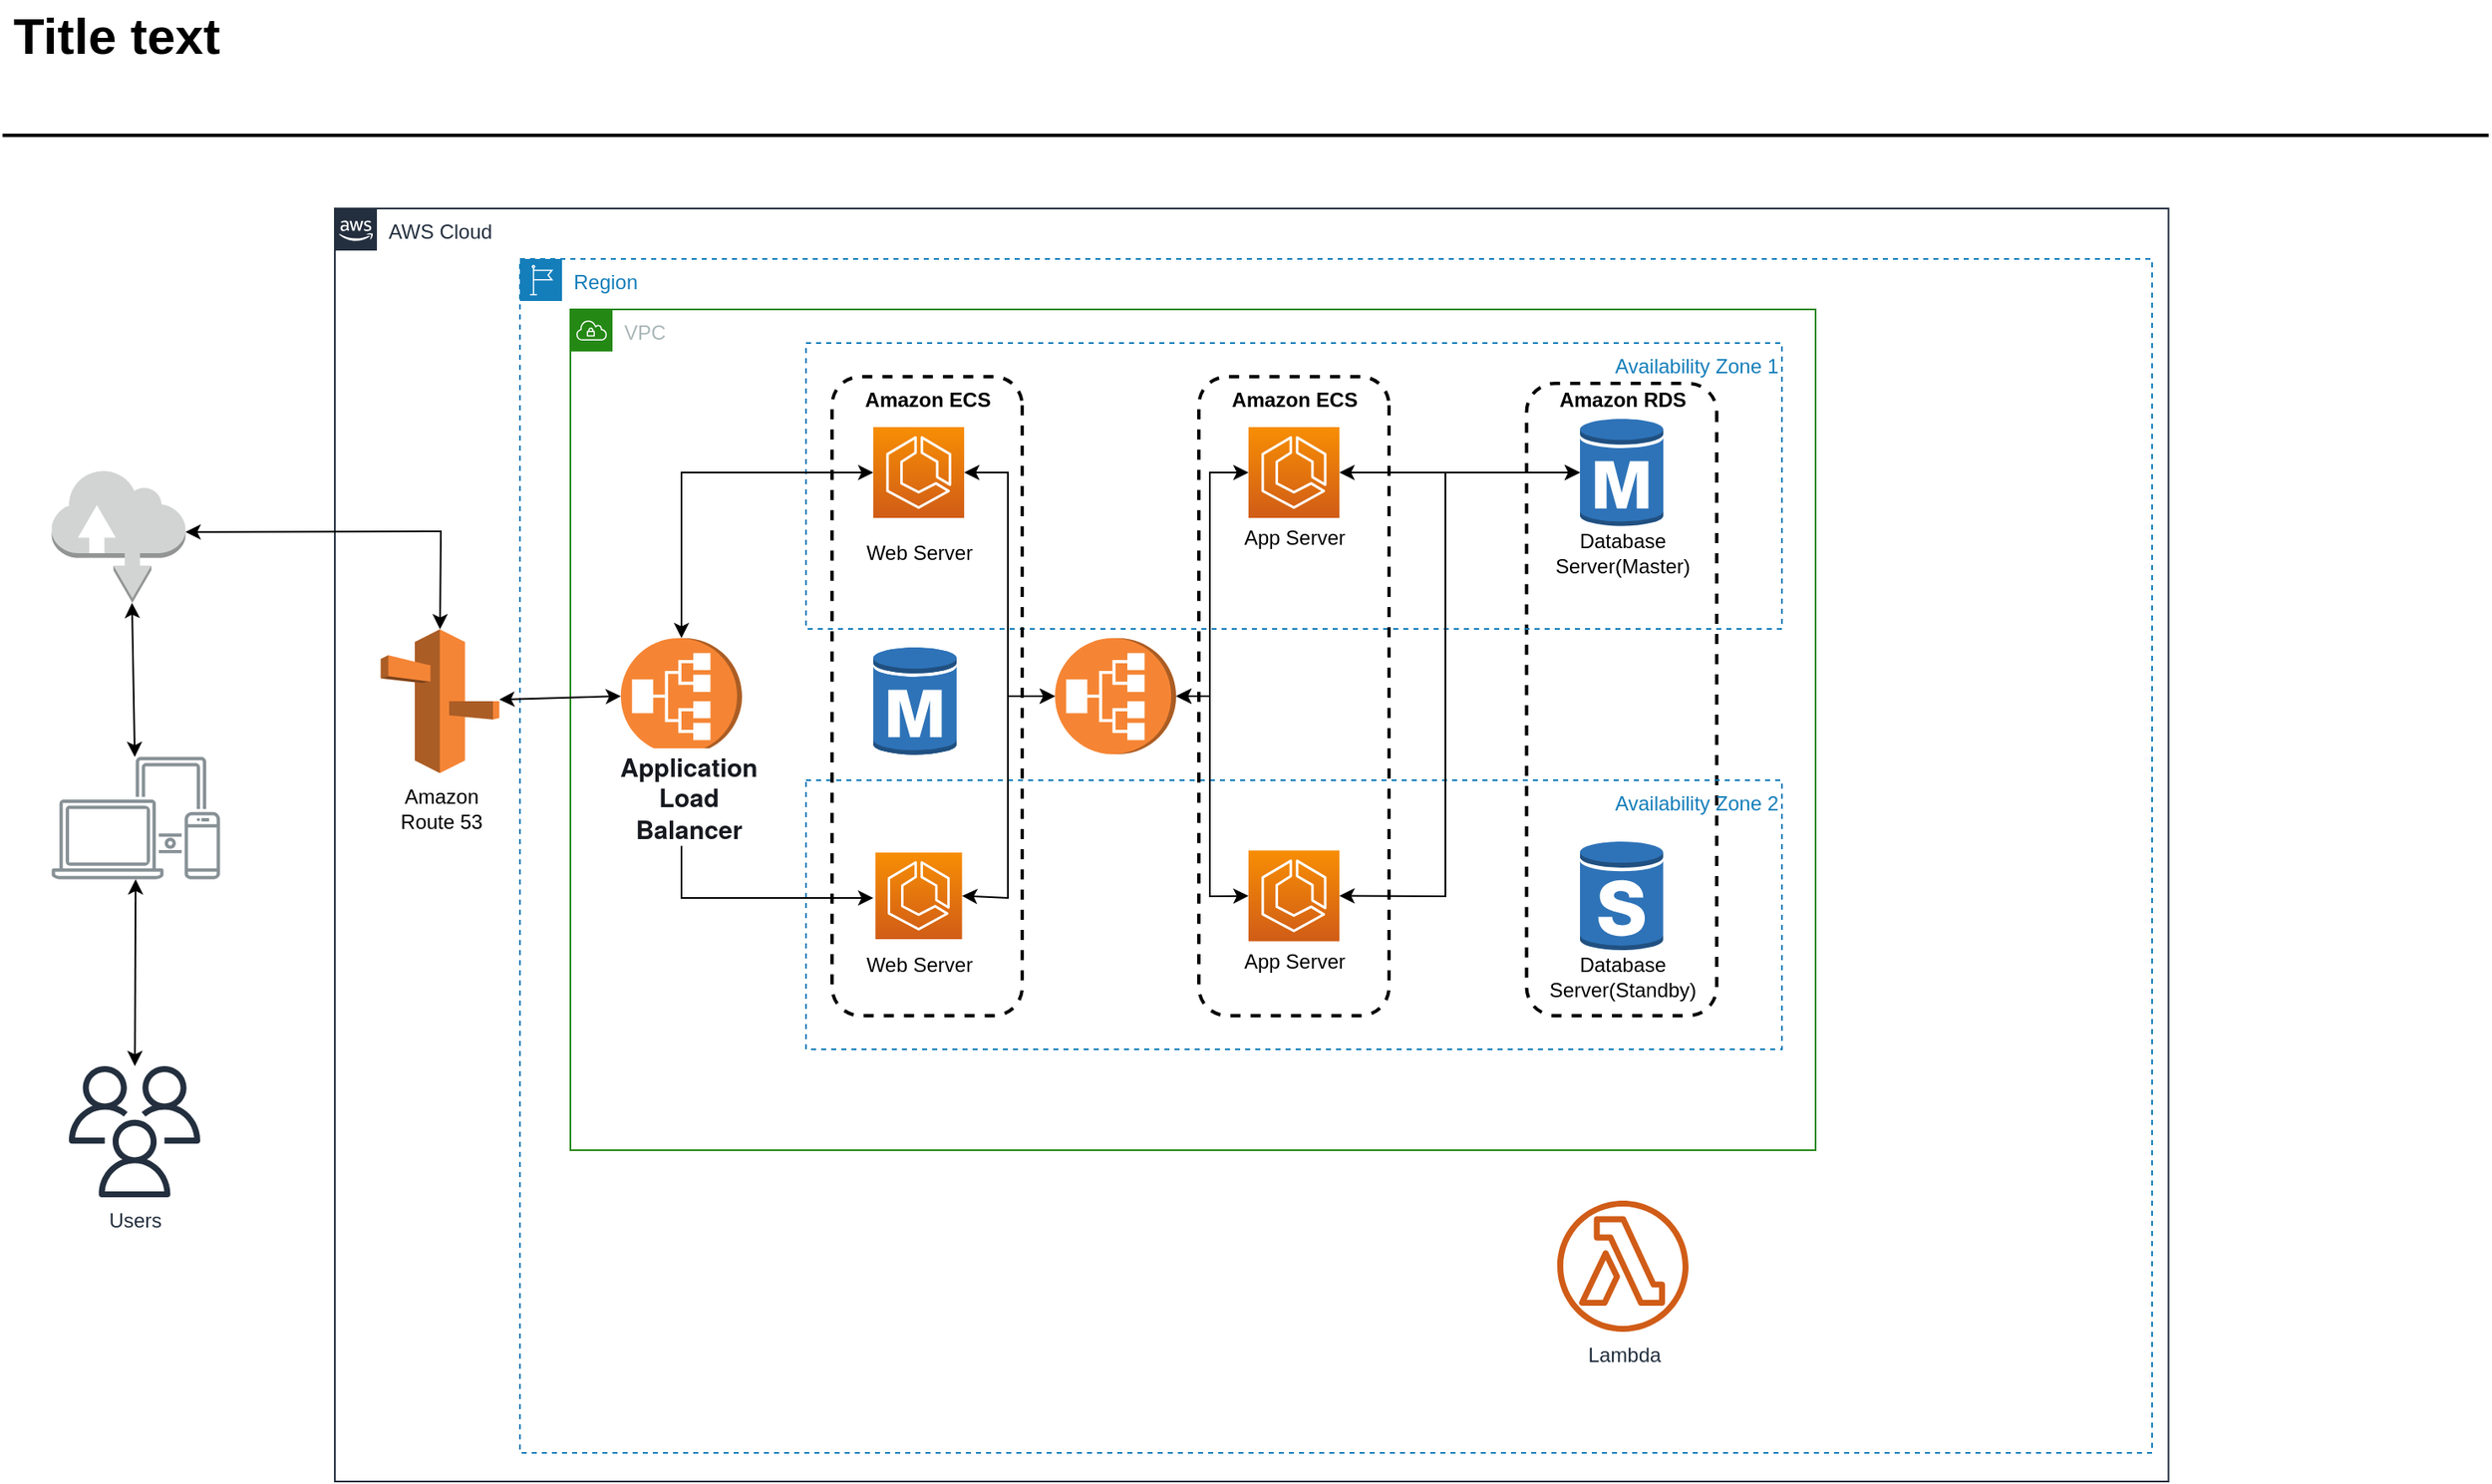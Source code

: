 <mxfile version="17.1.2" type="github">
  <diagram id="Ht1M8jgEwFfnCIfOTk4-" name="Page-1">
    <mxGraphModel dx="1497" dy="876" grid="1" gridSize="10" guides="1" tooltips="1" connect="1" arrows="1" fold="1" page="1" pageScale="1" pageWidth="827" pageHeight="1169" math="0" shadow="0">
      <root>
        <mxCell id="0" />
        <mxCell id="1" parent="0" />
        <mxCell id="jZVaUwOg5UY3L9NAnvdq-71" value="AWS Cloud" style="points=[[0,0],[0.25,0],[0.5,0],[0.75,0],[1,0],[1,0.25],[1,0.5],[1,0.75],[1,1],[0.75,1],[0.5,1],[0.25,1],[0,1],[0,0.75],[0,0.5],[0,0.25]];outlineConnect=0;gradientColor=none;html=1;whiteSpace=wrap;fontSize=12;fontStyle=0;shape=mxgraph.aws4.group;grIcon=mxgraph.aws4.group_aws_cloud_alt;strokeColor=#232F3E;fillColor=none;verticalAlign=top;align=left;spacingLeft=30;fontColor=#232F3E;dashed=0;labelBackgroundColor=none;container=1;pointerEvents=0;collapsible=0;recursiveResize=0;" parent="1" vertex="1">
          <mxGeometry x="230" y="150" width="1089.75" height="757" as="geometry" />
        </mxCell>
        <mxCell id="pvooUh3_schXRIog2_-S-61" value="" style="outlineConnect=0;dashed=0;verticalLabelPosition=bottom;verticalAlign=top;align=center;html=1;shape=mxgraph.aws3.route_53;fillColor=#F58536;gradientColor=none;labelBackgroundColor=#FFFFFF;fontSize=12;strokeColor=#147EBA;strokeWidth=2;" vertex="1" parent="jZVaUwOg5UY3L9NAnvdq-71">
          <mxGeometry x="27.25" y="250.25" width="70.5" height="85.5" as="geometry" />
        </mxCell>
        <mxCell id="pvooUh3_schXRIog2_-S-63" value="Amazon&lt;br&gt;Route 53" style="text;html=1;resizable=0;autosize=1;align=center;verticalAlign=middle;points=[];fillColor=none;strokeColor=none;rounded=0;dashed=1;labelBackgroundColor=#FFFFFF;fontSize=12;" vertex="1" parent="jZVaUwOg5UY3L9NAnvdq-71">
          <mxGeometry x="32.5" y="341.5" width="60" height="30" as="geometry" />
        </mxCell>
        <mxCell id="-QjtrjUzRDEMRZ5MF8oH-47" value="Title text&lt;br&gt;" style="text;html=1;resizable=0;points=[];autosize=1;align=left;verticalAlign=top;spacingTop=-4;fontSize=30;fontStyle=1;labelBackgroundColor=none;" parent="1" vertex="1">
          <mxGeometry x="36.5" y="26.5" width="130" height="40" as="geometry" />
        </mxCell>
        <mxCell id="SCVMTBWpLvtzJIhz15lM-1" value="" style="line;strokeWidth=2;html=1;fontSize=14;labelBackgroundColor=none;" parent="1" vertex="1">
          <mxGeometry x="32.5" y="101.5" width="1477.5" height="10" as="geometry" />
        </mxCell>
        <mxCell id="jZVaUwOg5UY3L9NAnvdq-88" value="Users&lt;br&gt;" style="outlineConnect=0;fontColor=#232F3E;gradientColor=none;fillColor=#232F3E;strokeColor=none;dashed=0;verticalLabelPosition=bottom;verticalAlign=top;align=center;html=1;fontSize=12;fontStyle=0;aspect=fixed;pointerEvents=1;shape=mxgraph.aws4.users;labelBackgroundColor=none;" parent="1" vertex="1">
          <mxGeometry x="72" y="660.0" width="78" height="78" as="geometry" />
        </mxCell>
        <mxCell id="jZVaUwOg5UY3L9NAnvdq-179" value="" style="group" parent="1" vertex="1" connectable="0">
          <mxGeometry x="1350" y="384.5" width="21" height="26" as="geometry" />
        </mxCell>
        <mxCell id="jZVaUwOg5UY3L9NAnvdq-180" value="" style="rounded=0;whiteSpace=wrap;html=1;labelBackgroundColor=#ffffff;fontSize=14;align=center;strokeColor=none;" parent="jZVaUwOg5UY3L9NAnvdq-179" vertex="1">
          <mxGeometry width="21" height="26" as="geometry" />
        </mxCell>
        <mxCell id="pvooUh3_schXRIog2_-S-5" value="" style="sketch=0;outlineConnect=0;gradientColor=none;fontColor=#545B64;strokeColor=none;fillColor=#879196;dashed=0;verticalLabelPosition=bottom;verticalAlign=top;align=center;html=1;fontSize=12;fontStyle=0;aspect=fixed;shape=mxgraph.aws4.illustration_devices;pointerEvents=1" vertex="1" parent="1">
          <mxGeometry x="61.75" y="476" width="100" height="73" as="geometry" />
        </mxCell>
        <mxCell id="pvooUh3_schXRIog2_-S-9" value="Region" style="points=[[0,0],[0.25,0],[0.5,0],[0.75,0],[1,0],[1,0.25],[1,0.5],[1,0.75],[1,1],[0.75,1],[0.5,1],[0.25,1],[0,1],[0,0.75],[0,0.5],[0,0.25]];outlineConnect=0;gradientColor=none;html=1;whiteSpace=wrap;fontSize=12;fontStyle=0;container=1;pointerEvents=0;collapsible=0;recursiveResize=0;shape=mxgraph.aws4.group;grIcon=mxgraph.aws4.group_region;strokeColor=#147EBA;fillColor=none;verticalAlign=top;align=left;spacingLeft=30;fontColor=#147EBA;dashed=1;" vertex="1" parent="1">
          <mxGeometry x="340" y="180" width="970" height="710" as="geometry" />
        </mxCell>
        <mxCell id="jZVaUwOg5UY3L9NAnvdq-98" value="Lambda" style="outlineConnect=0;fontColor=#232F3E;gradientColor=none;fillColor=#D05C17;strokeColor=none;dashed=0;verticalLabelPosition=bottom;verticalAlign=top;align=center;html=1;fontSize=12;fontStyle=0;aspect=fixed;pointerEvents=1;shape=mxgraph.aws4.lambda_function;labelBackgroundColor=none;" parent="pvooUh3_schXRIog2_-S-9" vertex="1">
          <mxGeometry x="616.5" y="560.0" width="78" height="78" as="geometry" />
        </mxCell>
        <mxCell id="pvooUh3_schXRIog2_-S-10" value="VPC" style="points=[[0,0],[0.25,0],[0.5,0],[0.75,0],[1,0],[1,0.25],[1,0.5],[1,0.75],[1,1],[0.75,1],[0.5,1],[0.25,1],[0,1],[0,0.75],[0,0.5],[0,0.25]];outlineConnect=0;gradientColor=none;html=1;whiteSpace=wrap;fontSize=12;fontStyle=0;container=1;pointerEvents=0;collapsible=0;recursiveResize=0;shape=mxgraph.aws4.group;grIcon=mxgraph.aws4.group_vpc;strokeColor=#248814;fillColor=none;verticalAlign=top;align=left;spacingLeft=30;fontColor=#AAB7B8;dashed=0;" vertex="1" parent="1">
          <mxGeometry x="370" y="210" width="740" height="500" as="geometry" />
        </mxCell>
        <mxCell id="pvooUh3_schXRIog2_-S-56" value="" style="rounded=1;whiteSpace=wrap;html=1;direction=south;dashed=1;fillColor=none;strokeWidth=2;" vertex="1" parent="pvooUh3_schXRIog2_-S-10">
          <mxGeometry x="568.25" y="44" width="113" height="376" as="geometry" />
        </mxCell>
        <mxCell id="pvooUh3_schXRIog2_-S-13" value="Availability Zone 2" style="fillColor=none;strokeColor=#147EBA;dashed=1;verticalAlign=top;fontStyle=0;fontColor=#147EBA;align=right;" vertex="1" parent="pvooUh3_schXRIog2_-S-10">
          <mxGeometry x="140" y="280" width="580" height="160" as="geometry" />
        </mxCell>
        <mxCell id="pvooUh3_schXRIog2_-S-37" value="" style="endArrow=classic;startArrow=classic;html=1;rounded=0;fontSize=15;exitX=0;exitY=0.5;exitDx=0;exitDy=0;exitPerimeter=0;" edge="1" parent="pvooUh3_schXRIog2_-S-10" source="pvooUh3_schXRIog2_-S-22">
          <mxGeometry width="50" height="50" relative="1" as="geometry">
            <mxPoint x="180" y="240" as="sourcePoint" />
            <mxPoint x="180" y="350" as="targetPoint" />
            <Array as="points">
              <mxPoint x="66" y="350" />
            </Array>
          </mxGeometry>
        </mxCell>
        <mxCell id="pvooUh3_schXRIog2_-S-12" value="Availability Zone 1" style="fillColor=none;strokeColor=#147EBA;dashed=1;verticalAlign=top;fontStyle=0;fontColor=#147EBA;align=right;" vertex="1" parent="pvooUh3_schXRIog2_-S-10">
          <mxGeometry x="140" y="20" width="580" height="170" as="geometry" />
        </mxCell>
        <mxCell id="pvooUh3_schXRIog2_-S-19" value="" style="sketch=0;points=[[0,0,0],[0.25,0,0],[0.5,0,0],[0.75,0,0],[1,0,0],[0,1,0],[0.25,1,0],[0.5,1,0],[0.75,1,0],[1,1,0],[0,0.25,0],[0,0.5,0],[0,0.75,0],[1,0.25,0],[1,0.5,0],[1,0.75,0]];outlineConnect=0;fontColor=#232F3E;gradientColor=#F78E04;gradientDirection=north;fillColor=#D05C17;strokeColor=#ffffff;dashed=0;verticalLabelPosition=bottom;verticalAlign=top;align=center;html=1;fontSize=12;fontStyle=0;aspect=fixed;shape=mxgraph.aws4.resourceIcon;resIcon=mxgraph.aws4.ecs;" vertex="1" parent="pvooUh3_schXRIog2_-S-10">
          <mxGeometry x="180" y="70" width="54" height="54" as="geometry" />
        </mxCell>
        <mxCell id="pvooUh3_schXRIog2_-S-20" value="" style="sketch=0;points=[[0,0,0],[0.25,0,0],[0.5,0,0],[0.75,0,0],[1,0,0],[0,1,0],[0.25,1,0],[0.5,1,0],[0.75,1,0],[1,1,0],[0,0.25,0],[0,0.5,0],[0,0.75,0],[1,0.25,0],[1,0.5,0],[1,0.75,0]];outlineConnect=0;fontColor=#232F3E;gradientColor=#F78E04;gradientDirection=north;fillColor=#D05C17;strokeColor=#ffffff;dashed=0;verticalLabelPosition=bottom;verticalAlign=top;align=center;html=1;fontSize=12;fontStyle=0;aspect=fixed;shape=mxgraph.aws4.resourceIcon;resIcon=mxgraph.aws4.ecs;" vertex="1" parent="pvooUh3_schXRIog2_-S-10">
          <mxGeometry x="181.25" y="323" width="51.5" height="51.5" as="geometry" />
        </mxCell>
        <mxCell id="pvooUh3_schXRIog2_-S-22" value="" style="outlineConnect=0;dashed=0;verticalLabelPosition=bottom;verticalAlign=top;align=center;html=1;shape=mxgraph.aws3.application_load_balancer;fillColor=#F58534;gradientColor=none;direction=north;" vertex="1" parent="pvooUh3_schXRIog2_-S-10">
          <mxGeometry x="30" y="195.5" width="72" height="69" as="geometry" />
        </mxCell>
        <mxCell id="pvooUh3_schXRIog2_-S-24" value="Web Server" style="text;html=1;resizable=0;autosize=1;align=center;verticalAlign=middle;points=[];fillColor=none;strokeColor=none;rounded=0;dashed=1;" vertex="1" parent="pvooUh3_schXRIog2_-S-10">
          <mxGeometry x="167" y="135" width="80" height="20" as="geometry" />
        </mxCell>
        <mxCell id="pvooUh3_schXRIog2_-S-25" value="Web Server" style="text;html=1;resizable=0;autosize=1;align=center;verticalAlign=middle;points=[];fillColor=none;strokeColor=none;rounded=0;dashed=1;" vertex="1" parent="pvooUh3_schXRIog2_-S-10">
          <mxGeometry x="167" y="380" width="80" height="20" as="geometry" />
        </mxCell>
        <mxCell id="pvooUh3_schXRIog2_-S-26" value="&lt;span style=&quot;color: rgb(22 , 25 , 31) ; font-family: &amp;#34;amazon ember&amp;#34; , &amp;#34;helvetica neue&amp;#34; , &amp;#34;roboto&amp;#34; , &amp;#34;arial&amp;#34; , sans-serif ; font-size: 15px ; text-align: left ; background-color: rgb(255 , 255 , 255)&quot;&gt;&lt;b&gt;Application&lt;br&gt;Load&lt;br&gt;Balancer&lt;/b&gt;&lt;/span&gt;" style="text;html=1;resizable=0;autosize=1;align=center;verticalAlign=middle;points=[];fillColor=none;strokeColor=none;rounded=0;dashed=1;" vertex="1" parent="pvooUh3_schXRIog2_-S-10">
          <mxGeometry x="20" y="264.5" width="100" height="50" as="geometry" />
        </mxCell>
        <mxCell id="pvooUh3_schXRIog2_-S-31" value="" style="sketch=0;points=[[0,0,0],[0.25,0,0],[0.5,0,0],[0.75,0,0],[1,0,0],[0,1,0],[0.25,1,0],[0.5,1,0],[0.75,1,0],[1,1,0],[0,0.25,0],[0,0.5,0],[0,0.75,0],[1,0.25,0],[1,0.5,0],[1,0.75,0]];outlineConnect=0;fontColor=#232F3E;gradientColor=#F78E04;gradientDirection=north;fillColor=#D05C17;strokeColor=#ffffff;dashed=0;verticalLabelPosition=bottom;verticalAlign=top;align=center;html=1;fontSize=12;fontStyle=0;aspect=fixed;shape=mxgraph.aws4.resourceIcon;resIcon=mxgraph.aws4.ecs;" vertex="1" parent="pvooUh3_schXRIog2_-S-10">
          <mxGeometry x="403" y="70" width="54" height="54" as="geometry" />
        </mxCell>
        <mxCell id="pvooUh3_schXRIog2_-S-32" value="" style="sketch=0;points=[[0,0,0],[0.25,0,0],[0.5,0,0],[0.75,0,0],[1,0,0],[0,1,0],[0.25,1,0],[0.5,1,0],[0.75,1,0],[1,1,0],[0,0.25,0],[0,0.5,0],[0,0.75,0],[1,0.25,0],[1,0.5,0],[1,0.75,0]];outlineConnect=0;fontColor=#232F3E;gradientColor=#F78E04;gradientDirection=north;fillColor=#D05C17;strokeColor=#ffffff;dashed=0;verticalLabelPosition=bottom;verticalAlign=top;align=center;html=1;fontSize=12;fontStyle=0;aspect=fixed;shape=mxgraph.aws4.resourceIcon;resIcon=mxgraph.aws4.ecs;" vertex="1" parent="pvooUh3_schXRIog2_-S-10">
          <mxGeometry x="403" y="321.75" width="54" height="54" as="geometry" />
        </mxCell>
        <mxCell id="pvooUh3_schXRIog2_-S-34" value="" style="outlineConnect=0;dashed=0;verticalLabelPosition=bottom;verticalAlign=top;align=center;html=1;shape=mxgraph.aws3.application_load_balancer;fillColor=#F58534;gradientColor=none;direction=north;" vertex="1" parent="pvooUh3_schXRIog2_-S-10">
          <mxGeometry x="288" y="195.5" width="72" height="69" as="geometry" />
        </mxCell>
        <mxCell id="pvooUh3_schXRIog2_-S-35" value="" style="endArrow=classic;startArrow=classic;html=1;rounded=0;fontSize=15;exitX=1;exitY=0.5;exitDx=0;exitDy=0;exitPerimeter=0;entryX=0.5;entryY=0;entryDx=0;entryDy=0;entryPerimeter=0;" edge="1" parent="pvooUh3_schXRIog2_-S-10" source="pvooUh3_schXRIog2_-S-19" target="pvooUh3_schXRIog2_-S-34">
          <mxGeometry width="50" height="50" relative="1" as="geometry">
            <mxPoint x="180" y="240" as="sourcePoint" />
            <mxPoint x="230" y="190" as="targetPoint" />
            <Array as="points">
              <mxPoint x="260" y="97" />
              <mxPoint x="260" y="230" />
            </Array>
          </mxGeometry>
        </mxCell>
        <mxCell id="pvooUh3_schXRIog2_-S-36" value="" style="endArrow=classic;startArrow=classic;html=1;rounded=0;fontSize=15;exitX=1;exitY=0.5;exitDx=0;exitDy=0;exitPerimeter=0;entryX=0;entryY=0.5;entryDx=0;entryDy=0;entryPerimeter=0;" edge="1" parent="pvooUh3_schXRIog2_-S-10" source="pvooUh3_schXRIog2_-S-22" target="pvooUh3_schXRIog2_-S-19">
          <mxGeometry width="50" height="50" relative="1" as="geometry">
            <mxPoint x="180" y="240" as="sourcePoint" />
            <mxPoint x="230" y="190" as="targetPoint" />
            <Array as="points">
              <mxPoint x="66" y="97" />
            </Array>
          </mxGeometry>
        </mxCell>
        <mxCell id="pvooUh3_schXRIog2_-S-39" value="" style="endArrow=classic;startArrow=classic;html=1;rounded=0;fontSize=15;exitX=0.5;exitY=0;exitDx=0;exitDy=0;exitPerimeter=0;entryX=1;entryY=0.5;entryDx=0;entryDy=0;entryPerimeter=0;" edge="1" parent="pvooUh3_schXRIog2_-S-10" source="pvooUh3_schXRIog2_-S-34" target="pvooUh3_schXRIog2_-S-20">
          <mxGeometry width="50" height="50" relative="1" as="geometry">
            <mxPoint x="180" y="240" as="sourcePoint" />
            <mxPoint x="230" y="190" as="targetPoint" />
            <Array as="points">
              <mxPoint x="260" y="230" />
              <mxPoint x="260" y="350" />
            </Array>
          </mxGeometry>
        </mxCell>
        <mxCell id="pvooUh3_schXRIog2_-S-40" value="" style="endArrow=classic;startArrow=classic;html=1;rounded=0;fontSize=15;exitX=0.5;exitY=1;exitDx=0;exitDy=0;exitPerimeter=0;entryX=0;entryY=0.5;entryDx=0;entryDy=0;entryPerimeter=0;" edge="1" parent="pvooUh3_schXRIog2_-S-10" source="pvooUh3_schXRIog2_-S-34" target="pvooUh3_schXRIog2_-S-31">
          <mxGeometry width="50" height="50" relative="1" as="geometry">
            <mxPoint x="180" y="250" as="sourcePoint" />
            <mxPoint x="230" y="200" as="targetPoint" />
            <Array as="points">
              <mxPoint x="380" y="230" />
              <mxPoint x="380" y="97" />
            </Array>
          </mxGeometry>
        </mxCell>
        <mxCell id="pvooUh3_schXRIog2_-S-41" value="" style="endArrow=classic;startArrow=classic;html=1;rounded=0;fontSize=15;exitX=0.5;exitY=1;exitDx=0;exitDy=0;exitPerimeter=0;entryX=0;entryY=0.5;entryDx=0;entryDy=0;entryPerimeter=0;" edge="1" parent="pvooUh3_schXRIog2_-S-10" source="pvooUh3_schXRIog2_-S-34" target="pvooUh3_schXRIog2_-S-32">
          <mxGeometry width="50" height="50" relative="1" as="geometry">
            <mxPoint x="180" y="250" as="sourcePoint" />
            <mxPoint x="230" y="200" as="targetPoint" />
            <Array as="points">
              <mxPoint x="380" y="230" />
              <mxPoint x="380" y="349" />
            </Array>
          </mxGeometry>
        </mxCell>
        <mxCell id="pvooUh3_schXRIog2_-S-42" value="&lt;font style=&quot;font-size: 12px&quot;&gt;App Server&lt;/font&gt;" style="text;html=1;resizable=0;autosize=1;align=center;verticalAlign=middle;points=[];fillColor=none;strokeColor=none;rounded=0;dashed=1;labelBackgroundColor=#FFFFFF;fontSize=15;" vertex="1" parent="pvooUh3_schXRIog2_-S-10">
          <mxGeometry x="390" y="124" width="80" height="20" as="geometry" />
        </mxCell>
        <mxCell id="pvooUh3_schXRIog2_-S-43" value="&lt;font style=&quot;font-size: 12px&quot;&gt;App Server&lt;/font&gt;" style="text;html=1;resizable=0;autosize=1;align=center;verticalAlign=middle;points=[];fillColor=none;strokeColor=none;rounded=0;dashed=1;labelBackgroundColor=#FFFFFF;fontSize=15;" vertex="1" parent="pvooUh3_schXRIog2_-S-10">
          <mxGeometry x="390" y="375.75" width="80" height="20" as="geometry" />
        </mxCell>
        <mxCell id="pvooUh3_schXRIog2_-S-47" value="" style="outlineConnect=0;dashed=0;verticalLabelPosition=bottom;verticalAlign=top;align=center;html=1;shape=mxgraph.aws3.rds_db_instance;fillColor=#2E73B8;gradientColor=none;labelBackgroundColor=#FFFFFF;fontSize=12;strokeColor=#147EBA;strokeWidth=2;" vertex="1" parent="pvooUh3_schXRIog2_-S-10">
          <mxGeometry x="600" y="64" width="49.5" height="66" as="geometry" />
        </mxCell>
        <mxCell id="pvooUh3_schXRIog2_-S-48" value="Database&lt;br&gt;Server(Master)" style="text;html=1;resizable=0;autosize=1;align=center;verticalAlign=middle;points=[];fillColor=none;strokeColor=none;rounded=0;dashed=1;labelBackgroundColor=#FFFFFF;fontSize=12;" vertex="1" parent="pvooUh3_schXRIog2_-S-10">
          <mxGeometry x="574.75" y="130" width="100" height="30" as="geometry" />
        </mxCell>
        <mxCell id="pvooUh3_schXRIog2_-S-49" value="" style="endArrow=classic;startArrow=classic;html=1;rounded=0;fontSize=12;exitX=1;exitY=0.5;exitDx=0;exitDy=0;exitPerimeter=0;" edge="1" parent="pvooUh3_schXRIog2_-S-10" source="pvooUh3_schXRIog2_-S-31" target="pvooUh3_schXRIog2_-S-47">
          <mxGeometry width="50" height="50" relative="1" as="geometry">
            <mxPoint x="530" y="290" as="sourcePoint" />
            <mxPoint x="580" y="240" as="targetPoint" />
          </mxGeometry>
        </mxCell>
        <mxCell id="pvooUh3_schXRIog2_-S-51" value="" style="endArrow=classic;startArrow=classic;html=1;rounded=0;fontSize=12;exitX=1;exitY=0.5;exitDx=0;exitDy=0;exitPerimeter=0;entryX=0;entryY=0.5;entryDx=0;entryDy=0;entryPerimeter=0;" edge="1" parent="pvooUh3_schXRIog2_-S-10" source="pvooUh3_schXRIog2_-S-32" target="pvooUh3_schXRIog2_-S-47">
          <mxGeometry width="50" height="50" relative="1" as="geometry">
            <mxPoint x="530" y="290" as="sourcePoint" />
            <mxPoint x="600" y="100" as="targetPoint" />
            <Array as="points">
              <mxPoint x="520" y="349" />
              <mxPoint x="520" y="97" />
            </Array>
          </mxGeometry>
        </mxCell>
        <mxCell id="pvooUh3_schXRIog2_-S-52" value="" style="outlineConnect=0;dashed=0;verticalLabelPosition=bottom;verticalAlign=top;align=center;html=1;shape=mxgraph.aws3.rds_db_instance_standby_multi_az;fillColor=#2E73B8;gradientColor=none;labelBackgroundColor=#FFFFFF;fontSize=12;strokeColor=#147EBA;strokeWidth=2;" vertex="1" parent="pvooUh3_schXRIog2_-S-10">
          <mxGeometry x="600" y="315.75" width="49.5" height="66" as="geometry" />
        </mxCell>
        <mxCell id="pvooUh3_schXRIog2_-S-53" value="&lt;b&gt;Amazon ECS&lt;/b&gt;" style="text;html=1;resizable=0;autosize=1;align=center;verticalAlign=middle;points=[];fillColor=none;strokeColor=none;rounded=0;dashed=1;labelBackgroundColor=#FFFFFF;fontSize=12;" vertex="1" parent="pvooUh3_schXRIog2_-S-10">
          <mxGeometry x="167" y="44" width="90" height="20" as="geometry" />
        </mxCell>
        <mxCell id="pvooUh3_schXRIog2_-S-54" value="" style="rounded=1;whiteSpace=wrap;html=1;direction=south;dashed=1;fillColor=none;strokeWidth=2;" vertex="1" parent="pvooUh3_schXRIog2_-S-10">
          <mxGeometry x="373.5" y="40" width="113" height="380" as="geometry" />
        </mxCell>
        <mxCell id="pvooUh3_schXRIog2_-S-55" value="&lt;b&gt;Amazon ECS&lt;/b&gt;" style="text;html=1;resizable=0;autosize=1;align=center;verticalAlign=middle;points=[];fillColor=none;strokeColor=none;rounded=0;dashed=1;labelBackgroundColor=#FFFFFF;fontSize=12;" vertex="1" parent="pvooUh3_schXRIog2_-S-10">
          <mxGeometry x="385" y="44" width="90" height="20" as="geometry" />
        </mxCell>
        <mxCell id="pvooUh3_schXRIog2_-S-57" value="&lt;b&gt;Amazon RDS&lt;/b&gt;" style="text;html=1;resizable=0;autosize=1;align=center;verticalAlign=middle;points=[];fillColor=none;strokeColor=none;rounded=0;dashed=1;labelBackgroundColor=#FFFFFF;fontSize=12;" vertex="1" parent="pvooUh3_schXRIog2_-S-10">
          <mxGeometry x="579.75" y="44" width="90" height="20" as="geometry" />
        </mxCell>
        <mxCell id="pvooUh3_schXRIog2_-S-58" value="Database&lt;br&gt;Server(Standby)" style="text;html=1;resizable=0;autosize=1;align=center;verticalAlign=middle;points=[];fillColor=none;strokeColor=none;rounded=0;dashed=1;labelBackgroundColor=#FFFFFF;fontSize=12;" vertex="1" parent="pvooUh3_schXRIog2_-S-10">
          <mxGeometry x="574.75" y="381.75" width="100" height="30" as="geometry" />
        </mxCell>
        <mxCell id="pvooUh3_schXRIog2_-S-23" value="" style="rounded=1;whiteSpace=wrap;html=1;direction=south;dashed=1;fillColor=none;strokeWidth=2;" vertex="1" parent="pvooUh3_schXRIog2_-S-10">
          <mxGeometry x="155.5" y="40" width="113" height="380" as="geometry" />
        </mxCell>
        <mxCell id="pvooUh3_schXRIog2_-S-44" value="" style="outlineConnect=0;dashed=0;verticalLabelPosition=bottom;verticalAlign=top;align=center;html=1;shape=mxgraph.aws3.rds_db_instance;fillColor=#2E73B8;gradientColor=none;labelBackgroundColor=#FFFFFF;fontSize=12;strokeColor=#147EBA;strokeWidth=2;" vertex="1" parent="1">
          <mxGeometry x="550" y="410" width="49.5" height="66" as="geometry" />
        </mxCell>
        <mxCell id="pvooUh3_schXRIog2_-S-45" value="" style="outlineConnect=0;dashed=0;verticalLabelPosition=bottom;verticalAlign=top;align=center;html=1;shape=mxgraph.aws3.rds_db_instance;fillColor=#2E73B8;gradientColor=none;labelBackgroundColor=#FFFFFF;fontSize=12;strokeColor=#147EBA;strokeWidth=2;" vertex="1" parent="1">
          <mxGeometry x="550" y="410" width="49.5" height="66" as="geometry" />
        </mxCell>
        <mxCell id="pvooUh3_schXRIog2_-S-62" value="" style="outlineConnect=0;dashed=0;verticalLabelPosition=bottom;verticalAlign=top;align=center;html=1;shape=mxgraph.aws3.internet;fillColor=#D2D3D3;gradientColor=none;labelBackgroundColor=#FFFFFF;fontSize=12;strokeColor=#147EBA;strokeWidth=2;" vertex="1" parent="1">
          <mxGeometry x="61.75" y="305" width="79.5" height="79.5" as="geometry" />
        </mxCell>
        <mxCell id="pvooUh3_schXRIog2_-S-64" value="" style="endArrow=classic;startArrow=classic;html=1;rounded=0;fontSize=12;exitX=0.5;exitY=0;exitDx=0;exitDy=0;exitPerimeter=0;" edge="1" parent="1" source="pvooUh3_schXRIog2_-S-22" target="pvooUh3_schXRIog2_-S-61">
          <mxGeometry width="50" height="50" relative="1" as="geometry">
            <mxPoint x="620" y="470" as="sourcePoint" />
            <mxPoint x="670" y="420" as="targetPoint" />
          </mxGeometry>
        </mxCell>
        <mxCell id="pvooUh3_schXRIog2_-S-65" value="" style="endArrow=classic;startArrow=classic;html=1;rounded=0;fontSize=12;entryX=0.5;entryY=0;entryDx=0;entryDy=0;entryPerimeter=0;exitX=1;exitY=0.47;exitDx=0;exitDy=0;exitPerimeter=0;" edge="1" parent="1" source="pvooUh3_schXRIog2_-S-62" target="pvooUh3_schXRIog2_-S-61">
          <mxGeometry width="50" height="50" relative="1" as="geometry">
            <mxPoint x="620" y="470" as="sourcePoint" />
            <mxPoint x="670" y="420" as="targetPoint" />
            <Array as="points">
              <mxPoint x="293" y="342" />
            </Array>
          </mxGeometry>
        </mxCell>
        <mxCell id="pvooUh3_schXRIog2_-S-68" value="" style="endArrow=classic;startArrow=classic;html=1;rounded=0;fontSize=12;" edge="1" parent="1" source="jZVaUwOg5UY3L9NAnvdq-88" target="pvooUh3_schXRIog2_-S-5">
          <mxGeometry width="50" height="50" relative="1" as="geometry">
            <mxPoint x="100" y="650" as="sourcePoint" />
            <mxPoint x="670" y="420" as="targetPoint" />
          </mxGeometry>
        </mxCell>
        <mxCell id="pvooUh3_schXRIog2_-S-69" value="" style="endArrow=classic;startArrow=classic;html=1;rounded=0;fontSize=12;exitX=0.6;exitY=1;exitDx=0;exitDy=0;exitPerimeter=0;" edge="1" parent="1" source="pvooUh3_schXRIog2_-S-62" target="pvooUh3_schXRIog2_-S-5">
          <mxGeometry width="50" height="50" relative="1" as="geometry">
            <mxPoint x="620" y="470" as="sourcePoint" />
            <mxPoint x="670" y="420" as="targetPoint" />
          </mxGeometry>
        </mxCell>
      </root>
    </mxGraphModel>
  </diagram>
</mxfile>
